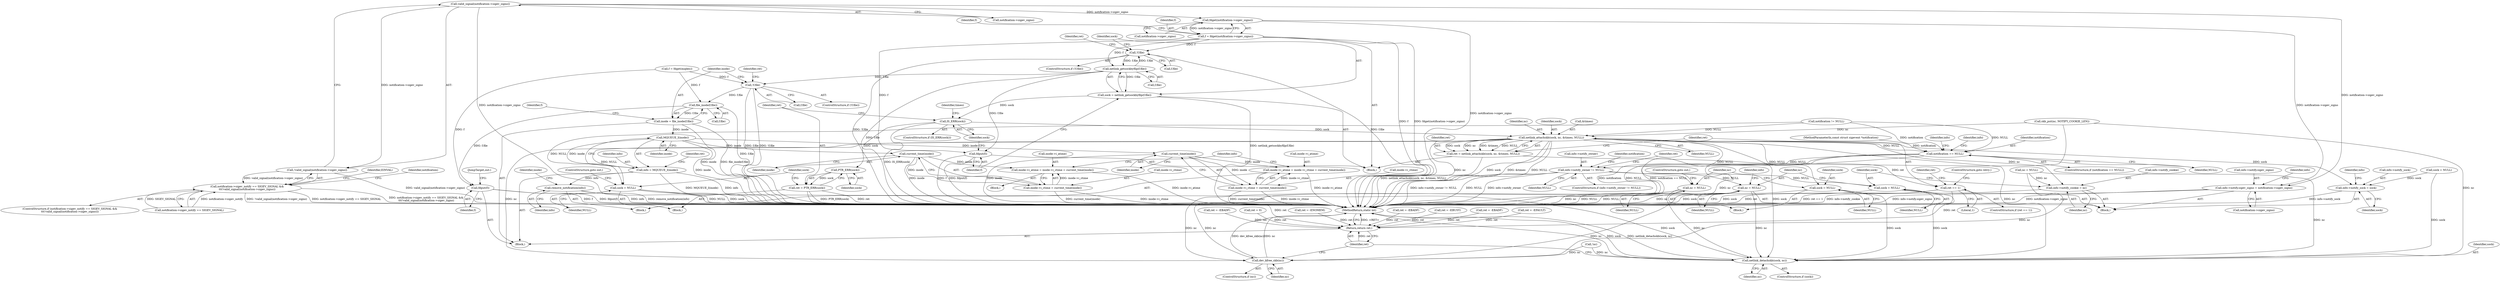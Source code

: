 digraph "0_linux_f991af3daabaecff34684fd51fac80319d1baad1@API" {
"1000157" [label="(Call,valid_signal(notification->sigev_signo))"];
"1000156" [label="(Call,!valid_signal(notification->sigev_signo))"];
"1000150" [label="(Call,notification->sigev_notify == SIGEV_SIGNAL &&\n\t\t\t!valid_signal(notification->sigev_signo))"];
"1000210" [label="(Call,fdget(notification->sigev_signo))"];
"1000208" [label="(Call,f = fdget(notification->sigev_signo))"];
"1000215" [label="(Call,!f.file)"];
"1000227" [label="(Call,netlink_getsockbyfilp(f.file))"];
"1000225" [label="(Call,sock = netlink_getsockbyfilp(f.file))"];
"1000234" [label="(Call,IS_ERR(sock))"];
"1000239" [label="(Call,PTR_ERR(sock))"];
"1000237" [label="(Call,ret = PTR_ERR(sock))"];
"1000467" [label="(Return,return ret;)"];
"1000250" [label="(Call,netlink_attachskb(sock, nc, &timeo, NULL))"];
"1000241" [label="(Call,sock = NULL)"];
"1000459" [label="(Call,netlink_detachskb(sock, nc))"];
"1000248" [label="(Call,ret = netlink_attachskb(sock, nc, &timeo, NULL))"];
"1000257" [label="(Call,ret == 1)"];
"1000264" [label="(Call,sock = NULL)"];
"1000267" [label="(Call,nc = NULL)"];
"1000465" [label="(Call,dev_kfree_skb(nc))"];
"1000321" [label="(Call,notification == NULL)"];
"1000347" [label="(Call,info->notify_owner != NULL)"];
"1000384" [label="(Call,sock = NULL)"];
"1000387" [label="(Call,nc = NULL)"];
"1000374" [label="(Call,info->notify_sock = sock)"];
"1000379" [label="(Call,info->notify_cookie = nc)"];
"1000231" [label="(Call,fdput(f))"];
"1000276" [label="(Call,!f.file)"];
"1000288" [label="(Call,file_inode(f.file))"];
"1000286" [label="(Call,inode = file_inode(f.file))"];
"1000310" [label="(Call,MQUEUE_I(inode))"];
"1000308" [label="(Call,info = MQUEUE_I(inode))"];
"1000333" [label="(Call,remove_notification(info))"];
"1000343" [label="(Call,current_time(inode))"];
"1000335" [label="(Call,inode->i_atime = inode->i_ctime = current_time(inode))"];
"1000339" [label="(Call,inode->i_ctime = current_time(inode))"];
"1000446" [label="(Call,current_time(inode))"];
"1000438" [label="(Call,inode->i_atime = inode->i_ctime = current_time(inode))"];
"1000442" [label="(Call,inode->i_ctime = current_time(inode))"];
"1000454" [label="(Call,fdput(f))"];
"1000399" [label="(Call,info->notify.sigev_signo = notification->sigev_signo)"];
"1000263" [label="(Block,)"];
"1000150" [label="(Call,notification->sigev_notify == SIGEV_SIGNAL &&\n\t\t\t!valid_signal(notification->sigev_signo))"];
"1000249" [label="(Identifier,ret)"];
"1000156" [label="(Call,!valid_signal(notification->sigev_signo))"];
"1000461" [label="(Identifier,nc)"];
"1000116" [label="(Call,nc = NULL)"];
"1000393" [label="(Identifier,info)"];
"1000384" [label="(Call,sock = NULL)"];
"1000378" [label="(Identifier,sock)"];
"1000257" [label="(Call,ret == 1)"];
"1000250" [label="(Call,netlink_attachskb(sock, nc, &timeo, NULL))"];
"1000320" [label="(ControlStructure,if (notification == NULL))"];
"1000303" [label="(Call,ret = -EBADF)"];
"1000199" [label="(Call,ret = -EFAULT)"];
"1000232" [label="(Identifier,f)"];
"1000266" [label="(Identifier,NULL)"];
"1000179" [label="(Call,!nc)"];
"1000297" [label="(Identifier,f)"];
"1000275" [label="(ControlStructure,if (!f.file))"];
"1000281" [label="(Call,ret = -EBADF)"];
"1000439" [label="(Call,inode->i_atime)"];
"1000239" [label="(Call,PTR_ERR(sock))"];
"1000312" [label="(Call,ret = 0)"];
"1000282" [label="(Identifier,ret)"];
"1000270" [label="(ControlStructure,goto out;)"];
"1000469" [label="(MethodReturn,static int)"];
"1000349" [label="(Identifier,info)"];
"1000344" [label="(Identifier,inode)"];
"1000463" [label="(ControlStructure,if (nc))"];
"1000455" [label="(Identifier,f)"];
"1000438" [label="(Call,inode->i_atime = inode->i_ctime = current_time(inode))"];
"1000380" [label="(Call,info->notify_cookie)"];
"1000228" [label="(Call,f.file)"];
"1000361" [label="(Identifier,notification)"];
"1000123" [label="(Call,notification != NULL)"];
"1000374" [label="(Call,info->notify_sock = sock)"];
"1000454" [label="(Call,fdput(f))"];
"1000340" [label="(Call,inode->i_ctime)"];
"1000288" [label="(Call,file_inode(f.file))"];
"1000243" [label="(Identifier,NULL)"];
"1000328" [label="(Identifier,info)"];
"1000277" [label="(Call,f.file)"];
"1000286" [label="(Call,inode = file_inode(f.file))"];
"1000211" [label="(Call,notification->sigev_signo)"];
"1000339" [label="(Call,inode->i_ctime = current_time(inode))"];
"1000236" [label="(Block,)"];
"1000309" [label="(Identifier,info)"];
"1000456" [label="(JumpTarget,out:)"];
"1000468" [label="(Identifier,ret)"];
"1000149" [label="(ControlStructure,if (notification->sigev_notify == SIGEV_SIGNAL &&\n\t\t\t!valid_signal(notification->sigev_signo)))"];
"1000363" [label="(Block,)"];
"1000323" [label="(Identifier,NULL)"];
"1000260" [label="(ControlStructure,goto retry;)"];
"1000164" [label="(Identifier,EINVAL)"];
"1000385" [label="(Identifier,sock)"];
"1000381" [label="(Identifier,info)"];
"1000182" [label="(Call,ret = -ENOMEM)"];
"1000411" [label="(Identifier,info)"];
"1000346" [label="(ControlStructure,if (info->notify_owner != NULL))"];
"1000233" [label="(ControlStructure,if (IS_ERR(sock)))"];
"1000399" [label="(Call,info->notify.sigev_signo = notification->sigev_signo)"];
"1000343" [label="(Call,current_time(inode))"];
"1000375" [label="(Call,info->notify_sock)"];
"1000313" [label="(Identifier,ret)"];
"1000151" [label="(Call,notification->sigev_notify == SIGEV_SIGNAL)"];
"1000287" [label="(Identifier,inode)"];
"1000259" [label="(Literal,1)"];
"1000221" [label="(Identifier,ret)"];
"1000244" [label="(ControlStructure,goto out;)"];
"1000235" [label="(Identifier,sock)"];
"1000332" [label="(Block,)"];
"1000237" [label="(Call,ret = PTR_ERR(sock))"];
"1000267" [label="(Call,nc = NULL)"];
"1000333" [label="(Call,remove_notification(info))"];
"1000231" [label="(Call,fdput(f))"];
"1000387" [label="(Call,nc = NULL)"];
"1000451" [label="(Identifier,info)"];
"1000251" [label="(Identifier,sock)"];
"1000217" [label="(Identifier,f)"];
"1000240" [label="(Identifier,sock)"];
"1000119" [label="(Call,sock = NULL)"];
"1000157" [label="(Call,valid_signal(notification->sigev_signo))"];
"1000268" [label="(Identifier,nc)"];
"1000354" [label="(Identifier,ret)"];
"1000457" [label="(ControlStructure,if (sock))"];
"1000158" [label="(Call,notification->sigev_signo)"];
"1000225" [label="(Call,sock = netlink_getsockbyfilp(f.file))"];
"1000311" [label="(Identifier,inode)"];
"1000215" [label="(Call,!f.file)"];
"1000209" [label="(Identifier,f)"];
"1000256" [label="(ControlStructure,if (ret == 1))"];
"1000168" [label="(Identifier,notification)"];
"1000358" [label="(Block,)"];
"1000264" [label="(Call,sock = NULL)"];
"1000348" [label="(Call,info->notify_owner)"];
"1000322" [label="(Identifier,notification)"];
"1000443" [label="(Call,inode->i_ctime)"];
"1000310" [label="(Call,MQUEUE_I(inode))"];
"1000466" [label="(Identifier,nc)"];
"1000467" [label="(Return,return ret;)"];
"1000220" [label="(Call,ret = -EBADF)"];
"1000253" [label="(Call,&timeo)"];
"1000446" [label="(Call,current_time(inode))"];
"1000351" [label="(Identifier,NULL)"];
"1000460" [label="(Identifier,sock)"];
"1000234" [label="(Call,IS_ERR(sock))"];
"1000388" [label="(Identifier,nc)"];
"1000248" [label="(Call,ret = netlink_attachskb(sock, nc, &timeo, NULL))"];
"1000246" [label="(Identifier,timeo)"];
"1000459" [label="(Call,netlink_detachskb(sock, nc))"];
"1000269" [label="(Identifier,NULL)"];
"1000386" [label="(Identifier,NULL)"];
"1000265" [label="(Identifier,sock)"];
"1000271" [label="(Call,f = fdget(mqdes))"];
"1000465" [label="(Call,dev_kfree_skb(nc))"];
"1000204" [label="(Call,skb_put(nc, NOTIFY_COOKIE_LEN))"];
"1000214" [label="(ControlStructure,if (!f.file))"];
"1000447" [label="(Identifier,inode)"];
"1000216" [label="(Call,f.file)"];
"1000334" [label="(Identifier,info)"];
"1000242" [label="(Identifier,sock)"];
"1000383" [label="(Identifier,nc)"];
"1000262" [label="(Identifier,ret)"];
"1000210" [label="(Call,fdget(notification->sigev_signo))"];
"1000258" [label="(Identifier,ret)"];
"1000389" [label="(Identifier,NULL)"];
"1000289" [label="(Call,f.file)"];
"1000241" [label="(Call,sock = NULL)"];
"1000208" [label="(Call,f = fdget(notification->sigev_signo))"];
"1000238" [label="(Identifier,ret)"];
"1000227" [label="(Call,netlink_getsockbyfilp(f.file))"];
"1000347" [label="(Call,info->notify_owner != NULL)"];
"1000308" [label="(Call,info = MQUEUE_I(inode))"];
"1000337" [label="(Identifier,inode)"];
"1000335" [label="(Call,inode->i_atime = inode->i_ctime = current_time(inode))"];
"1000379" [label="(Call,info->notify_cookie = nc)"];
"1000442" [label="(Call,inode->i_ctime = current_time(inode))"];
"1000105" [label="(MethodParameterIn,const struct sigevent *notification)"];
"1000400" [label="(Call,info->notify.sigev_signo)"];
"1000321" [label="(Call,notification == NULL)"];
"1000252" [label="(Identifier,nc)"];
"1000353" [label="(Call,ret = -EBUSY)"];
"1000336" [label="(Call,inode->i_atime)"];
"1000276" [label="(Call,!f.file)"];
"1000106" [label="(Block,)"];
"1000226" [label="(Identifier,sock)"];
"1000171" [label="(Block,)"];
"1000255" [label="(Identifier,NULL)"];
"1000405" [label="(Call,notification->sigev_signo)"];
"1000157" -> "1000156"  [label="AST: "];
"1000157" -> "1000158"  [label="CFG: "];
"1000158" -> "1000157"  [label="AST: "];
"1000156" -> "1000157"  [label="CFG: "];
"1000157" -> "1000469"  [label="DDG: notification->sigev_signo"];
"1000157" -> "1000156"  [label="DDG: notification->sigev_signo"];
"1000157" -> "1000210"  [label="DDG: notification->sigev_signo"];
"1000157" -> "1000399"  [label="DDG: notification->sigev_signo"];
"1000156" -> "1000150"  [label="AST: "];
"1000150" -> "1000156"  [label="CFG: "];
"1000156" -> "1000469"  [label="DDG: valid_signal(notification->sigev_signo)"];
"1000156" -> "1000150"  [label="DDG: valid_signal(notification->sigev_signo)"];
"1000150" -> "1000149"  [label="AST: "];
"1000150" -> "1000151"  [label="CFG: "];
"1000151" -> "1000150"  [label="AST: "];
"1000164" -> "1000150"  [label="CFG: "];
"1000168" -> "1000150"  [label="CFG: "];
"1000150" -> "1000469"  [label="DDG: notification->sigev_notify == SIGEV_SIGNAL"];
"1000150" -> "1000469"  [label="DDG: notification->sigev_notify == SIGEV_SIGNAL &&\n\t\t\t!valid_signal(notification->sigev_signo)"];
"1000150" -> "1000469"  [label="DDG: !valid_signal(notification->sigev_signo)"];
"1000151" -> "1000150"  [label="DDG: notification->sigev_notify"];
"1000151" -> "1000150"  [label="DDG: SIGEV_SIGNAL"];
"1000210" -> "1000208"  [label="AST: "];
"1000210" -> "1000211"  [label="CFG: "];
"1000211" -> "1000210"  [label="AST: "];
"1000208" -> "1000210"  [label="CFG: "];
"1000210" -> "1000469"  [label="DDG: notification->sigev_signo"];
"1000210" -> "1000208"  [label="DDG: notification->sigev_signo"];
"1000210" -> "1000399"  [label="DDG: notification->sigev_signo"];
"1000208" -> "1000171"  [label="AST: "];
"1000209" -> "1000208"  [label="AST: "];
"1000217" -> "1000208"  [label="CFG: "];
"1000208" -> "1000469"  [label="DDG: f"];
"1000208" -> "1000469"  [label="DDG: fdget(notification->sigev_signo)"];
"1000208" -> "1000215"  [label="DDG: f"];
"1000208" -> "1000227"  [label="DDG: f"];
"1000208" -> "1000231"  [label="DDG: f"];
"1000215" -> "1000214"  [label="AST: "];
"1000215" -> "1000216"  [label="CFG: "];
"1000216" -> "1000215"  [label="AST: "];
"1000221" -> "1000215"  [label="CFG: "];
"1000226" -> "1000215"  [label="CFG: "];
"1000215" -> "1000469"  [label="DDG: f.file"];
"1000215" -> "1000469"  [label="DDG: !f.file"];
"1000227" -> "1000215"  [label="DDG: f.file"];
"1000215" -> "1000227"  [label="DDG: f.file"];
"1000227" -> "1000225"  [label="AST: "];
"1000227" -> "1000228"  [label="CFG: "];
"1000228" -> "1000227"  [label="AST: "];
"1000225" -> "1000227"  [label="CFG: "];
"1000227" -> "1000469"  [label="DDG: f.file"];
"1000227" -> "1000225"  [label="DDG: f.file"];
"1000227" -> "1000231"  [label="DDG: f.file"];
"1000227" -> "1000276"  [label="DDG: f.file"];
"1000225" -> "1000171"  [label="AST: "];
"1000226" -> "1000225"  [label="AST: "];
"1000232" -> "1000225"  [label="CFG: "];
"1000225" -> "1000469"  [label="DDG: netlink_getsockbyfilp(f.file)"];
"1000225" -> "1000234"  [label="DDG: sock"];
"1000234" -> "1000233"  [label="AST: "];
"1000234" -> "1000235"  [label="CFG: "];
"1000235" -> "1000234"  [label="AST: "];
"1000238" -> "1000234"  [label="CFG: "];
"1000246" -> "1000234"  [label="CFG: "];
"1000234" -> "1000469"  [label="DDG: IS_ERR(sock)"];
"1000234" -> "1000239"  [label="DDG: sock"];
"1000234" -> "1000250"  [label="DDG: sock"];
"1000239" -> "1000237"  [label="AST: "];
"1000239" -> "1000240"  [label="CFG: "];
"1000240" -> "1000239"  [label="AST: "];
"1000237" -> "1000239"  [label="CFG: "];
"1000239" -> "1000237"  [label="DDG: sock"];
"1000237" -> "1000236"  [label="AST: "];
"1000238" -> "1000237"  [label="AST: "];
"1000242" -> "1000237"  [label="CFG: "];
"1000237" -> "1000469"  [label="DDG: PTR_ERR(sock)"];
"1000237" -> "1000469"  [label="DDG: ret"];
"1000237" -> "1000467"  [label="DDG: ret"];
"1000467" -> "1000106"  [label="AST: "];
"1000467" -> "1000468"  [label="CFG: "];
"1000468" -> "1000467"  [label="AST: "];
"1000469" -> "1000467"  [label="CFG: "];
"1000467" -> "1000469"  [label="DDG: <RET>"];
"1000468" -> "1000467"  [label="DDG: ret"];
"1000220" -> "1000467"  [label="DDG: ret"];
"1000281" -> "1000467"  [label="DDG: ret"];
"1000303" -> "1000467"  [label="DDG: ret"];
"1000199" -> "1000467"  [label="DDG: ret"];
"1000257" -> "1000467"  [label="DDG: ret"];
"1000353" -> "1000467"  [label="DDG: ret"];
"1000182" -> "1000467"  [label="DDG: ret"];
"1000312" -> "1000467"  [label="DDG: ret"];
"1000250" -> "1000248"  [label="AST: "];
"1000250" -> "1000255"  [label="CFG: "];
"1000251" -> "1000250"  [label="AST: "];
"1000252" -> "1000250"  [label="AST: "];
"1000253" -> "1000250"  [label="AST: "];
"1000255" -> "1000250"  [label="AST: "];
"1000248" -> "1000250"  [label="CFG: "];
"1000250" -> "1000469"  [label="DDG: sock"];
"1000250" -> "1000469"  [label="DDG: &timeo"];
"1000250" -> "1000469"  [label="DDG: NULL"];
"1000250" -> "1000469"  [label="DDG: nc"];
"1000250" -> "1000241"  [label="DDG: NULL"];
"1000250" -> "1000248"  [label="DDG: sock"];
"1000250" -> "1000248"  [label="DDG: nc"];
"1000250" -> "1000248"  [label="DDG: &timeo"];
"1000250" -> "1000248"  [label="DDG: NULL"];
"1000204" -> "1000250"  [label="DDG: nc"];
"1000123" -> "1000250"  [label="DDG: NULL"];
"1000250" -> "1000264"  [label="DDG: NULL"];
"1000250" -> "1000267"  [label="DDG: NULL"];
"1000250" -> "1000321"  [label="DDG: NULL"];
"1000250" -> "1000374"  [label="DDG: sock"];
"1000250" -> "1000379"  [label="DDG: nc"];
"1000250" -> "1000459"  [label="DDG: sock"];
"1000250" -> "1000459"  [label="DDG: nc"];
"1000250" -> "1000465"  [label="DDG: nc"];
"1000241" -> "1000236"  [label="AST: "];
"1000241" -> "1000243"  [label="CFG: "];
"1000242" -> "1000241"  [label="AST: "];
"1000243" -> "1000241"  [label="AST: "];
"1000244" -> "1000241"  [label="CFG: "];
"1000241" -> "1000469"  [label="DDG: sock"];
"1000241" -> "1000469"  [label="DDG: NULL"];
"1000123" -> "1000241"  [label="DDG: NULL"];
"1000241" -> "1000459"  [label="DDG: sock"];
"1000459" -> "1000457"  [label="AST: "];
"1000459" -> "1000461"  [label="CFG: "];
"1000460" -> "1000459"  [label="AST: "];
"1000461" -> "1000459"  [label="AST: "];
"1000468" -> "1000459"  [label="CFG: "];
"1000459" -> "1000469"  [label="DDG: nc"];
"1000459" -> "1000469"  [label="DDG: sock"];
"1000459" -> "1000469"  [label="DDG: netlink_detachskb(sock, nc)"];
"1000264" -> "1000459"  [label="DDG: sock"];
"1000119" -> "1000459"  [label="DDG: sock"];
"1000384" -> "1000459"  [label="DDG: sock"];
"1000116" -> "1000459"  [label="DDG: nc"];
"1000387" -> "1000459"  [label="DDG: nc"];
"1000179" -> "1000459"  [label="DDG: nc"];
"1000204" -> "1000459"  [label="DDG: nc"];
"1000267" -> "1000459"  [label="DDG: nc"];
"1000248" -> "1000171"  [label="AST: "];
"1000249" -> "1000248"  [label="AST: "];
"1000258" -> "1000248"  [label="CFG: "];
"1000248" -> "1000469"  [label="DDG: netlink_attachskb(sock, nc, &timeo, NULL)"];
"1000248" -> "1000257"  [label="DDG: ret"];
"1000257" -> "1000256"  [label="AST: "];
"1000257" -> "1000259"  [label="CFG: "];
"1000258" -> "1000257"  [label="AST: "];
"1000259" -> "1000257"  [label="AST: "];
"1000260" -> "1000257"  [label="CFG: "];
"1000262" -> "1000257"  [label="CFG: "];
"1000257" -> "1000469"  [label="DDG: ret"];
"1000257" -> "1000469"  [label="DDG: ret == 1"];
"1000264" -> "1000263"  [label="AST: "];
"1000264" -> "1000266"  [label="CFG: "];
"1000265" -> "1000264"  [label="AST: "];
"1000266" -> "1000264"  [label="AST: "];
"1000268" -> "1000264"  [label="CFG: "];
"1000264" -> "1000469"  [label="DDG: sock"];
"1000267" -> "1000263"  [label="AST: "];
"1000267" -> "1000269"  [label="CFG: "];
"1000268" -> "1000267"  [label="AST: "];
"1000269" -> "1000267"  [label="AST: "];
"1000270" -> "1000267"  [label="CFG: "];
"1000267" -> "1000469"  [label="DDG: NULL"];
"1000267" -> "1000469"  [label="DDG: nc"];
"1000267" -> "1000465"  [label="DDG: nc"];
"1000465" -> "1000463"  [label="AST: "];
"1000465" -> "1000466"  [label="CFG: "];
"1000466" -> "1000465"  [label="AST: "];
"1000468" -> "1000465"  [label="CFG: "];
"1000465" -> "1000469"  [label="DDG: dev_kfree_skb(nc)"];
"1000465" -> "1000469"  [label="DDG: nc"];
"1000116" -> "1000465"  [label="DDG: nc"];
"1000387" -> "1000465"  [label="DDG: nc"];
"1000179" -> "1000465"  [label="DDG: nc"];
"1000204" -> "1000465"  [label="DDG: nc"];
"1000321" -> "1000320"  [label="AST: "];
"1000321" -> "1000323"  [label="CFG: "];
"1000322" -> "1000321"  [label="AST: "];
"1000323" -> "1000321"  [label="AST: "];
"1000328" -> "1000321"  [label="CFG: "];
"1000349" -> "1000321"  [label="CFG: "];
"1000321" -> "1000469"  [label="DDG: notification"];
"1000321" -> "1000469"  [label="DDG: NULL"];
"1000321" -> "1000469"  [label="DDG: notification == NULL"];
"1000123" -> "1000321"  [label="DDG: notification"];
"1000123" -> "1000321"  [label="DDG: NULL"];
"1000105" -> "1000321"  [label="DDG: notification"];
"1000321" -> "1000347"  [label="DDG: NULL"];
"1000347" -> "1000346"  [label="AST: "];
"1000347" -> "1000351"  [label="CFG: "];
"1000348" -> "1000347"  [label="AST: "];
"1000351" -> "1000347"  [label="AST: "];
"1000354" -> "1000347"  [label="CFG: "];
"1000361" -> "1000347"  [label="CFG: "];
"1000347" -> "1000469"  [label="DDG: NULL"];
"1000347" -> "1000469"  [label="DDG: info->notify_owner"];
"1000347" -> "1000469"  [label="DDG: info->notify_owner != NULL"];
"1000347" -> "1000384"  [label="DDG: NULL"];
"1000347" -> "1000387"  [label="DDG: NULL"];
"1000384" -> "1000363"  [label="AST: "];
"1000384" -> "1000386"  [label="CFG: "];
"1000385" -> "1000384"  [label="AST: "];
"1000386" -> "1000384"  [label="AST: "];
"1000388" -> "1000384"  [label="CFG: "];
"1000384" -> "1000469"  [label="DDG: sock"];
"1000387" -> "1000363"  [label="AST: "];
"1000387" -> "1000389"  [label="CFG: "];
"1000388" -> "1000387"  [label="AST: "];
"1000389" -> "1000387"  [label="AST: "];
"1000393" -> "1000387"  [label="CFG: "];
"1000387" -> "1000469"  [label="DDG: NULL"];
"1000387" -> "1000469"  [label="DDG: nc"];
"1000374" -> "1000363"  [label="AST: "];
"1000374" -> "1000378"  [label="CFG: "];
"1000375" -> "1000374"  [label="AST: "];
"1000378" -> "1000374"  [label="AST: "];
"1000381" -> "1000374"  [label="CFG: "];
"1000374" -> "1000469"  [label="DDG: info->notify_sock"];
"1000119" -> "1000374"  [label="DDG: sock"];
"1000379" -> "1000363"  [label="AST: "];
"1000379" -> "1000383"  [label="CFG: "];
"1000380" -> "1000379"  [label="AST: "];
"1000383" -> "1000379"  [label="AST: "];
"1000385" -> "1000379"  [label="CFG: "];
"1000379" -> "1000469"  [label="DDG: info->notify_cookie"];
"1000116" -> "1000379"  [label="DDG: nc"];
"1000231" -> "1000171"  [label="AST: "];
"1000231" -> "1000232"  [label="CFG: "];
"1000232" -> "1000231"  [label="AST: "];
"1000235" -> "1000231"  [label="CFG: "];
"1000231" -> "1000469"  [label="DDG: fdput(f)"];
"1000231" -> "1000469"  [label="DDG: f"];
"1000276" -> "1000275"  [label="AST: "];
"1000276" -> "1000277"  [label="CFG: "];
"1000277" -> "1000276"  [label="AST: "];
"1000282" -> "1000276"  [label="CFG: "];
"1000287" -> "1000276"  [label="CFG: "];
"1000276" -> "1000469"  [label="DDG: !f.file"];
"1000276" -> "1000469"  [label="DDG: f.file"];
"1000271" -> "1000276"  [label="DDG: f"];
"1000276" -> "1000288"  [label="DDG: f.file"];
"1000288" -> "1000286"  [label="AST: "];
"1000288" -> "1000289"  [label="CFG: "];
"1000289" -> "1000288"  [label="AST: "];
"1000286" -> "1000288"  [label="CFG: "];
"1000288" -> "1000469"  [label="DDG: f.file"];
"1000288" -> "1000286"  [label="DDG: f.file"];
"1000271" -> "1000288"  [label="DDG: f"];
"1000288" -> "1000454"  [label="DDG: f.file"];
"1000286" -> "1000106"  [label="AST: "];
"1000287" -> "1000286"  [label="AST: "];
"1000297" -> "1000286"  [label="CFG: "];
"1000286" -> "1000469"  [label="DDG: inode"];
"1000286" -> "1000469"  [label="DDG: file_inode(f.file)"];
"1000286" -> "1000310"  [label="DDG: inode"];
"1000310" -> "1000308"  [label="AST: "];
"1000310" -> "1000311"  [label="CFG: "];
"1000311" -> "1000310"  [label="AST: "];
"1000308" -> "1000310"  [label="CFG: "];
"1000310" -> "1000469"  [label="DDG: inode"];
"1000310" -> "1000308"  [label="DDG: inode"];
"1000310" -> "1000343"  [label="DDG: inode"];
"1000310" -> "1000446"  [label="DDG: inode"];
"1000308" -> "1000106"  [label="AST: "];
"1000309" -> "1000308"  [label="AST: "];
"1000313" -> "1000308"  [label="CFG: "];
"1000308" -> "1000469"  [label="DDG: MQUEUE_I(inode)"];
"1000308" -> "1000469"  [label="DDG: info"];
"1000308" -> "1000333"  [label="DDG: info"];
"1000333" -> "1000332"  [label="AST: "];
"1000333" -> "1000334"  [label="CFG: "];
"1000334" -> "1000333"  [label="AST: "];
"1000337" -> "1000333"  [label="CFG: "];
"1000333" -> "1000469"  [label="DDG: info"];
"1000333" -> "1000469"  [label="DDG: remove_notification(info)"];
"1000343" -> "1000339"  [label="AST: "];
"1000343" -> "1000344"  [label="CFG: "];
"1000344" -> "1000343"  [label="AST: "];
"1000339" -> "1000343"  [label="CFG: "];
"1000343" -> "1000469"  [label="DDG: inode"];
"1000343" -> "1000335"  [label="DDG: inode"];
"1000343" -> "1000339"  [label="DDG: inode"];
"1000335" -> "1000332"  [label="AST: "];
"1000335" -> "1000339"  [label="CFG: "];
"1000336" -> "1000335"  [label="AST: "];
"1000339" -> "1000335"  [label="AST: "];
"1000451" -> "1000335"  [label="CFG: "];
"1000335" -> "1000469"  [label="DDG: inode->i_atime"];
"1000339" -> "1000335"  [label="DDG: inode->i_ctime"];
"1000340" -> "1000339"  [label="AST: "];
"1000339" -> "1000469"  [label="DDG: current_time(inode)"];
"1000339" -> "1000469"  [label="DDG: inode->i_ctime"];
"1000446" -> "1000442"  [label="AST: "];
"1000446" -> "1000447"  [label="CFG: "];
"1000447" -> "1000446"  [label="AST: "];
"1000442" -> "1000446"  [label="CFG: "];
"1000446" -> "1000469"  [label="DDG: inode"];
"1000446" -> "1000438"  [label="DDG: inode"];
"1000446" -> "1000442"  [label="DDG: inode"];
"1000438" -> "1000358"  [label="AST: "];
"1000438" -> "1000442"  [label="CFG: "];
"1000439" -> "1000438"  [label="AST: "];
"1000442" -> "1000438"  [label="AST: "];
"1000451" -> "1000438"  [label="CFG: "];
"1000438" -> "1000469"  [label="DDG: inode->i_atime"];
"1000442" -> "1000438"  [label="DDG: inode->i_ctime"];
"1000443" -> "1000442"  [label="AST: "];
"1000442" -> "1000469"  [label="DDG: inode->i_ctime"];
"1000442" -> "1000469"  [label="DDG: current_time(inode)"];
"1000454" -> "1000106"  [label="AST: "];
"1000454" -> "1000455"  [label="CFG: "];
"1000455" -> "1000454"  [label="AST: "];
"1000456" -> "1000454"  [label="CFG: "];
"1000454" -> "1000469"  [label="DDG: f"];
"1000454" -> "1000469"  [label="DDG: fdput(f)"];
"1000271" -> "1000454"  [label="DDG: f"];
"1000399" -> "1000363"  [label="AST: "];
"1000399" -> "1000405"  [label="CFG: "];
"1000400" -> "1000399"  [label="AST: "];
"1000405" -> "1000399"  [label="AST: "];
"1000411" -> "1000399"  [label="CFG: "];
"1000399" -> "1000469"  [label="DDG: notification->sigev_signo"];
"1000399" -> "1000469"  [label="DDG: info->notify.sigev_signo"];
}
